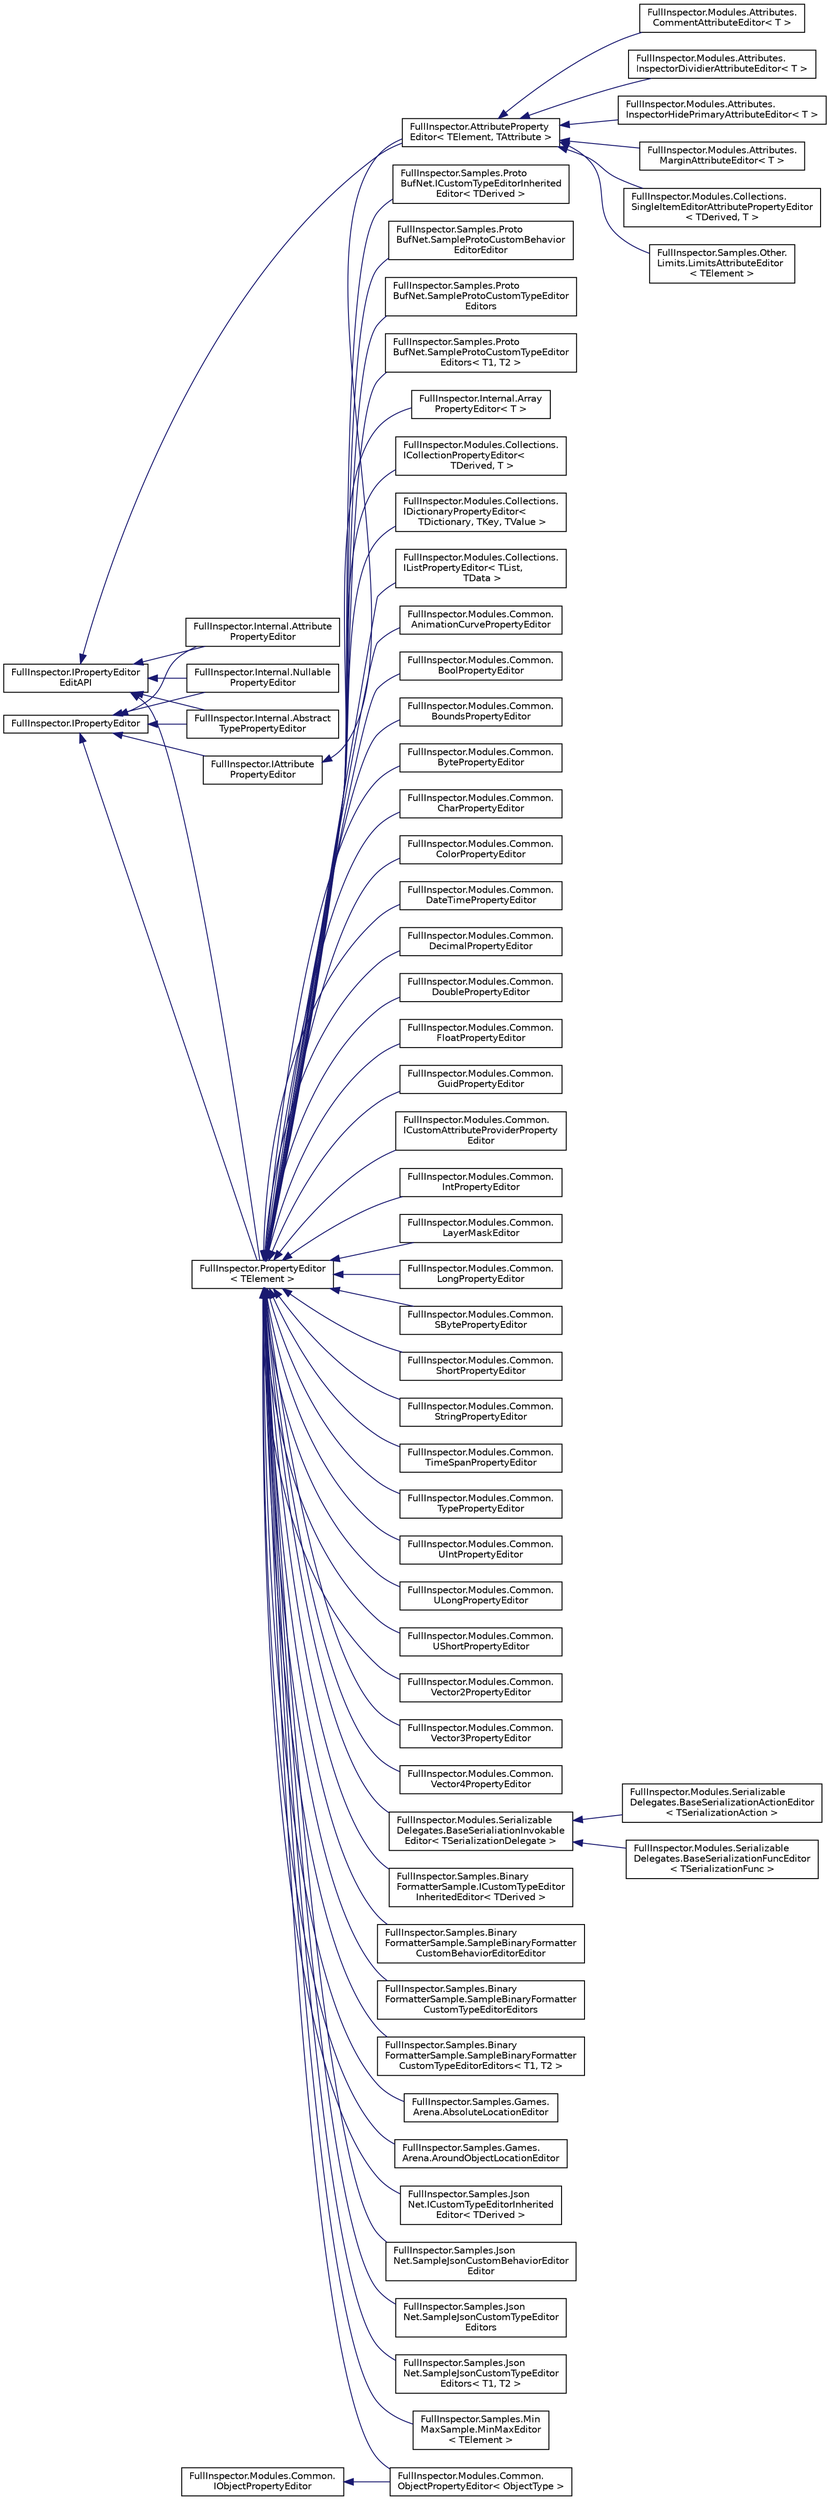 digraph "Graphical Class Hierarchy"
{
  edge [fontname="Helvetica",fontsize="10",labelfontname="Helvetica",labelfontsize="10"];
  node [fontname="Helvetica",fontsize="10",shape=record];
  rankdir="LR";
  Node1 [label="FullInspector.Modules.Common.\lIObjectPropertyEditor",height=0.2,width=0.4,color="black", fillcolor="white", style="filled",URL="$interface_full_inspector_1_1_modules_1_1_common_1_1_i_object_property_editor.html",tooltip="Used to remove the generic arguments from ObjectPropertyEditor so that it can be used as a &quot;banned&quot; a..."];
  Node1 -> Node2 [dir="back",color="midnightblue",fontsize="10",style="solid",fontname="Helvetica"];
  Node2 [label="FullInspector.Modules.Common.\lObjectPropertyEditor\< ObjectType \>",height=0.2,width=0.4,color="black", fillcolor="white", style="filled",URL="$class_full_inspector_1_1_modules_1_1_common_1_1_object_property_editor_3_01_object_type_01_4.html",tooltip="Provides an ObjectField for every type which derives from Object. "];
  Node3 [label="FullInspector.IPropertyEditor",height=0.2,width=0.4,color="black", fillcolor="white", style="filled",URL="$interface_full_inspector_1_1_i_property_editor.html",tooltip="Marks an object as a property editor. "];
  Node3 -> Node4 [dir="back",color="midnightblue",fontsize="10",style="solid",fontname="Helvetica"];
  Node4 [label="FullInspector.IAttribute\lPropertyEditor",height=0.2,width=0.4,color="black", fillcolor="white", style="filled",URL="$interface_full_inspector_1_1_i_attribute_property_editor.html",tooltip="An IAttributePropertyEditor is identical to an IPropertyEditor, except that it also contains an Attri..."];
  Node4 -> Node5 [dir="back",color="midnightblue",fontsize="10",style="solid",fontname="Helvetica"];
  Node5 [label="FullInspector.AttributeProperty\lEditor\< TElement, TAttribute \>",height=0.2,width=0.4,color="black", fillcolor="white", style="filled",URL="$class_full_inspector_1_1_attribute_property_editor_3_01_t_element_00_01_t_attribute_01_4.html",tooltip="A property editor is the core editing abstraction used within FI. This allows for overriding of the d..."];
  Node5 -> Node6 [dir="back",color="midnightblue",fontsize="10",style="solid",fontname="Helvetica"];
  Node6 [label="FullInspector.Modules.Attributes.\lCommentAttributeEditor\< T \>",height=0.2,width=0.4,color="black", fillcolor="white", style="filled",URL="$class_full_inspector_1_1_modules_1_1_attributes_1_1_comment_attribute_editor_3_01_t_01_4.html"];
  Node5 -> Node7 [dir="back",color="midnightblue",fontsize="10",style="solid",fontname="Helvetica"];
  Node7 [label="FullInspector.Modules.Attributes.\lInspectorDividierAttributeEditor\< T \>",height=0.2,width=0.4,color="black", fillcolor="white", style="filled",URL="$class_full_inspector_1_1_modules_1_1_attributes_1_1_inspector_dividier_attribute_editor_3_01_t_01_4.html"];
  Node5 -> Node8 [dir="back",color="midnightblue",fontsize="10",style="solid",fontname="Helvetica"];
  Node8 [label="FullInspector.Modules.Attributes.\lInspectorHidePrimaryAttributeEditor\< T \>",height=0.2,width=0.4,color="black", fillcolor="white", style="filled",URL="$class_full_inspector_1_1_modules_1_1_attributes_1_1_inspector_hide_primary_attribute_editor_3_01_t_01_4.html"];
  Node5 -> Node9 [dir="back",color="midnightblue",fontsize="10",style="solid",fontname="Helvetica"];
  Node9 [label="FullInspector.Modules.Attributes.\lMarginAttributeEditor\< T \>",height=0.2,width=0.4,color="black", fillcolor="white", style="filled",URL="$class_full_inspector_1_1_modules_1_1_attributes_1_1_margin_attribute_editor_3_01_t_01_4.html"];
  Node5 -> Node10 [dir="back",color="midnightblue",fontsize="10",style="solid",fontname="Helvetica"];
  Node10 [label="FullInspector.Modules.Collections.\lSingleItemEditorAttributePropertyEditor\l\< TDerived, T \>",height=0.2,width=0.4,color="black", fillcolor="white", style="filled",URL="$class_full_inspector_1_1_modules_1_1_collections_1_1_single_item_editor_attribute_property_editor_3_01_t_derived_00_01_t_01_4.html",tooltip="Provides a relatively simple editor for IList{T} types that only views one element at a time..."];
  Node5 -> Node11 [dir="back",color="midnightblue",fontsize="10",style="solid",fontname="Helvetica"];
  Node11 [label="FullInspector.Samples.Other.\lLimits.LimitsAttributeEditor\l\< TElement \>",height=0.2,width=0.4,color="black", fillcolor="white", style="filled",URL="$class_full_inspector_1_1_samples_1_1_other_1_1_limits_1_1_limits_attribute_editor_3_01_t_element_01_4.html"];
  Node3 -> Node12 [dir="back",color="midnightblue",fontsize="10",style="solid",fontname="Helvetica"];
  Node12 [label="FullInspector.Internal.Abstract\lTypePropertyEditor",height=0.2,width=0.4,color="black", fillcolor="white", style="filled",URL="$class_full_inspector_1_1_internal_1_1_abstract_type_property_editor.html",tooltip="Provides a property editor for types which cannot be instantiated directly and require the user to se..."];
  Node3 -> Node13 [dir="back",color="midnightblue",fontsize="10",style="solid",fontname="Helvetica"];
  Node13 [label="FullInspector.Internal.Attribute\lPropertyEditor",height=0.2,width=0.4,color="black", fillcolor="white", style="filled",URL="$class_full_inspector_1_1_internal_1_1_attribute_property_editor.html"];
  Node3 -> Node14 [dir="back",color="midnightblue",fontsize="10",style="solid",fontname="Helvetica"];
  Node14 [label="FullInspector.Internal.Nullable\lPropertyEditor",height=0.2,width=0.4,color="black", fillcolor="white", style="filled",URL="$class_full_inspector_1_1_internal_1_1_nullable_property_editor.html",tooltip="A property editor for nullable types. "];
  Node3 -> Node15 [dir="back",color="midnightblue",fontsize="10",style="solid",fontname="Helvetica"];
  Node15 [label="FullInspector.PropertyEditor\l\< TElement \>",height=0.2,width=0.4,color="black", fillcolor="white", style="filled",URL="$class_full_inspector_1_1_property_editor_3_01_t_element_01_4.html",tooltip="A property editor is the core editing abstraction used within FI. This allows for overriding of the d..."];
  Node15 -> Node16 [dir="back",color="midnightblue",fontsize="10",style="solid",fontname="Helvetica"];
  Node16 [label="FullInspector.Internal.Array\lPropertyEditor\< T \>",height=0.2,width=0.4,color="black", fillcolor="white", style="filled",URL="$class_full_inspector_1_1_internal_1_1_array_property_editor_3_01_t_01_4.html",tooltip="Provides a property editor for arrays, or a type T[]. "];
  Node15 -> Node17 [dir="back",color="midnightblue",fontsize="10",style="solid",fontname="Helvetica"];
  Node17 [label="FullInspector.Modules.Collections.\lICollectionPropertyEditor\<\l TDerived, T \>",height=0.2,width=0.4,color="black", fillcolor="white", style="filled",URL="$class_full_inspector_1_1_modules_1_1_collections_1_1_i_collection_property_editor_3_01_t_derived_00_01_t_01_4.html",tooltip="Provides a property editor for all types which derive from ICollection{T}. "];
  Node15 -> Node18 [dir="back",color="midnightblue",fontsize="10",style="solid",fontname="Helvetica"];
  Node18 [label="FullInspector.Modules.Collections.\lIDictionaryPropertyEditor\<\l TDictionary, TKey, TValue \>",height=0.2,width=0.4,color="black", fillcolor="white", style="filled",URL="$class_full_inspector_1_1_modules_1_1_collections_1_1_i_dictionary_property_editor_3_01_t_dictiondfb3f6edf397f452fa5df85b94d790a3.html",tooltip="The base dictionary property editor provides common code for editing dictionaries. To enable support for editing an IDictionary type, all one needs to do is extend this class with the appropriate type parameters filled in. "];
  Node15 -> Node19 [dir="back",color="midnightblue",fontsize="10",style="solid",fontname="Helvetica"];
  Node19 [label="FullInspector.Modules.Collections.\lIListPropertyEditor\< TList,\l TData \>",height=0.2,width=0.4,color="black", fillcolor="white", style="filled",URL="$class_full_inspector_1_1_modules_1_1_collections_1_1_i_list_property_editor_3_01_t_list_00_01_t_data_01_4.html",tooltip="Convenience class that wraps other IPropertyEditors and allows them to be List[T] to be edited as a r..."];
  Node15 -> Node20 [dir="back",color="midnightblue",fontsize="10",style="solid",fontname="Helvetica"];
  Node20 [label="FullInspector.Modules.Common.\lAnimationCurvePropertyEditor",height=0.2,width=0.4,color="black", fillcolor="white", style="filled",URL="$class_full_inspector_1_1_modules_1_1_common_1_1_animation_curve_property_editor.html"];
  Node15 -> Node21 [dir="back",color="midnightblue",fontsize="10",style="solid",fontname="Helvetica"];
  Node21 [label="FullInspector.Modules.Common.\lBoolPropertyEditor",height=0.2,width=0.4,color="black", fillcolor="white", style="filled",URL="$class_full_inspector_1_1_modules_1_1_common_1_1_bool_property_editor.html"];
  Node15 -> Node22 [dir="back",color="midnightblue",fontsize="10",style="solid",fontname="Helvetica"];
  Node22 [label="FullInspector.Modules.Common.\lBoundsPropertyEditor",height=0.2,width=0.4,color="black", fillcolor="white", style="filled",URL="$class_full_inspector_1_1_modules_1_1_common_1_1_bounds_property_editor.html"];
  Node15 -> Node23 [dir="back",color="midnightblue",fontsize="10",style="solid",fontname="Helvetica"];
  Node23 [label="FullInspector.Modules.Common.\lBytePropertyEditor",height=0.2,width=0.4,color="black", fillcolor="white", style="filled",URL="$class_full_inspector_1_1_modules_1_1_common_1_1_byte_property_editor.html"];
  Node15 -> Node24 [dir="back",color="midnightblue",fontsize="10",style="solid",fontname="Helvetica"];
  Node24 [label="FullInspector.Modules.Common.\lCharPropertyEditor",height=0.2,width=0.4,color="black", fillcolor="white", style="filled",URL="$class_full_inspector_1_1_modules_1_1_common_1_1_char_property_editor.html"];
  Node15 -> Node25 [dir="back",color="midnightblue",fontsize="10",style="solid",fontname="Helvetica"];
  Node25 [label="FullInspector.Modules.Common.\lColorPropertyEditor",height=0.2,width=0.4,color="black", fillcolor="white", style="filled",URL="$class_full_inspector_1_1_modules_1_1_common_1_1_color_property_editor.html"];
  Node15 -> Node26 [dir="back",color="midnightblue",fontsize="10",style="solid",fontname="Helvetica"];
  Node26 [label="FullInspector.Modules.Common.\lDateTimePropertyEditor",height=0.2,width=0.4,color="black", fillcolor="white", style="filled",URL="$class_full_inspector_1_1_modules_1_1_common_1_1_date_time_property_editor.html"];
  Node15 -> Node27 [dir="back",color="midnightblue",fontsize="10",style="solid",fontname="Helvetica"];
  Node27 [label="FullInspector.Modules.Common.\lDecimalPropertyEditor",height=0.2,width=0.4,color="black", fillcolor="white", style="filled",URL="$class_full_inspector_1_1_modules_1_1_common_1_1_decimal_property_editor.html"];
  Node15 -> Node28 [dir="back",color="midnightblue",fontsize="10",style="solid",fontname="Helvetica"];
  Node28 [label="FullInspector.Modules.Common.\lDoublePropertyEditor",height=0.2,width=0.4,color="black", fillcolor="white", style="filled",URL="$class_full_inspector_1_1_modules_1_1_common_1_1_double_property_editor.html"];
  Node15 -> Node29 [dir="back",color="midnightblue",fontsize="10",style="solid",fontname="Helvetica"];
  Node29 [label="FullInspector.Modules.Common.\lFloatPropertyEditor",height=0.2,width=0.4,color="black", fillcolor="white", style="filled",URL="$class_full_inspector_1_1_modules_1_1_common_1_1_float_property_editor.html"];
  Node15 -> Node30 [dir="back",color="midnightblue",fontsize="10",style="solid",fontname="Helvetica"];
  Node30 [label="FullInspector.Modules.Common.\lGuidPropertyEditor",height=0.2,width=0.4,color="black", fillcolor="white", style="filled",URL="$class_full_inspector_1_1_modules_1_1_common_1_1_guid_property_editor.html"];
  Node15 -> Node31 [dir="back",color="midnightblue",fontsize="10",style="solid",fontname="Helvetica"];
  Node31 [label="FullInspector.Modules.Common.\lICustomAttributeProviderProperty\lEditor",height=0.2,width=0.4,color="black", fillcolor="white", style="filled",URL="$class_full_inspector_1_1_modules_1_1_common_1_1_i_custom_attribute_provider_property_editor.html"];
  Node15 -> Node32 [dir="back",color="midnightblue",fontsize="10",style="solid",fontname="Helvetica"];
  Node32 [label="FullInspector.Modules.Common.\lIntPropertyEditor",height=0.2,width=0.4,color="black", fillcolor="white", style="filled",URL="$class_full_inspector_1_1_modules_1_1_common_1_1_int_property_editor.html"];
  Node15 -> Node33 [dir="back",color="midnightblue",fontsize="10",style="solid",fontname="Helvetica"];
  Node33 [label="FullInspector.Modules.Common.\lLayerMaskEditor",height=0.2,width=0.4,color="black", fillcolor="white", style="filled",URL="$class_full_inspector_1_1_modules_1_1_common_1_1_layer_mask_editor.html",tooltip="The LayerMaskEditor has a fair amount of code because EditorGUI.LayerField shows a layer editor that ..."];
  Node15 -> Node34 [dir="back",color="midnightblue",fontsize="10",style="solid",fontname="Helvetica"];
  Node34 [label="FullInspector.Modules.Common.\lLongPropertyEditor",height=0.2,width=0.4,color="black", fillcolor="white", style="filled",URL="$class_full_inspector_1_1_modules_1_1_common_1_1_long_property_editor.html"];
  Node15 -> Node2 [dir="back",color="midnightblue",fontsize="10",style="solid",fontname="Helvetica"];
  Node15 -> Node35 [dir="back",color="midnightblue",fontsize="10",style="solid",fontname="Helvetica"];
  Node35 [label="FullInspector.Modules.Common.\lSBytePropertyEditor",height=0.2,width=0.4,color="black", fillcolor="white", style="filled",URL="$class_full_inspector_1_1_modules_1_1_common_1_1_s_byte_property_editor.html"];
  Node15 -> Node36 [dir="back",color="midnightblue",fontsize="10",style="solid",fontname="Helvetica"];
  Node36 [label="FullInspector.Modules.Common.\lShortPropertyEditor",height=0.2,width=0.4,color="black", fillcolor="white", style="filled",URL="$class_full_inspector_1_1_modules_1_1_common_1_1_short_property_editor.html"];
  Node15 -> Node37 [dir="back",color="midnightblue",fontsize="10",style="solid",fontname="Helvetica"];
  Node37 [label="FullInspector.Modules.Common.\lStringPropertyEditor",height=0.2,width=0.4,color="black", fillcolor="white", style="filled",URL="$class_full_inspector_1_1_modules_1_1_common_1_1_string_property_editor.html"];
  Node15 -> Node38 [dir="back",color="midnightblue",fontsize="10",style="solid",fontname="Helvetica"];
  Node38 [label="FullInspector.Modules.Common.\lTimeSpanPropertyEditor",height=0.2,width=0.4,color="black", fillcolor="white", style="filled",URL="$class_full_inspector_1_1_modules_1_1_common_1_1_time_span_property_editor.html"];
  Node15 -> Node39 [dir="back",color="midnightblue",fontsize="10",style="solid",fontname="Helvetica"];
  Node39 [label="FullInspector.Modules.Common.\lTypePropertyEditor",height=0.2,width=0.4,color="black", fillcolor="white", style="filled",URL="$class_full_inspector_1_1_modules_1_1_common_1_1_type_property_editor.html"];
  Node15 -> Node40 [dir="back",color="midnightblue",fontsize="10",style="solid",fontname="Helvetica"];
  Node40 [label="FullInspector.Modules.Common.\lUIntPropertyEditor",height=0.2,width=0.4,color="black", fillcolor="white", style="filled",URL="$class_full_inspector_1_1_modules_1_1_common_1_1_u_int_property_editor.html"];
  Node15 -> Node41 [dir="back",color="midnightblue",fontsize="10",style="solid",fontname="Helvetica"];
  Node41 [label="FullInspector.Modules.Common.\lULongPropertyEditor",height=0.2,width=0.4,color="black", fillcolor="white", style="filled",URL="$class_full_inspector_1_1_modules_1_1_common_1_1_u_long_property_editor.html"];
  Node15 -> Node42 [dir="back",color="midnightblue",fontsize="10",style="solid",fontname="Helvetica"];
  Node42 [label="FullInspector.Modules.Common.\lUShortPropertyEditor",height=0.2,width=0.4,color="black", fillcolor="white", style="filled",URL="$class_full_inspector_1_1_modules_1_1_common_1_1_u_short_property_editor.html"];
  Node15 -> Node43 [dir="back",color="midnightblue",fontsize="10",style="solid",fontname="Helvetica"];
  Node43 [label="FullInspector.Modules.Common.\lVector2PropertyEditor",height=0.2,width=0.4,color="black", fillcolor="white", style="filled",URL="$class_full_inspector_1_1_modules_1_1_common_1_1_vector2_property_editor.html"];
  Node15 -> Node44 [dir="back",color="midnightblue",fontsize="10",style="solid",fontname="Helvetica"];
  Node44 [label="FullInspector.Modules.Common.\lVector3PropertyEditor",height=0.2,width=0.4,color="black", fillcolor="white", style="filled",URL="$class_full_inspector_1_1_modules_1_1_common_1_1_vector3_property_editor.html"];
  Node15 -> Node45 [dir="back",color="midnightblue",fontsize="10",style="solid",fontname="Helvetica"];
  Node45 [label="FullInspector.Modules.Common.\lVector4PropertyEditor",height=0.2,width=0.4,color="black", fillcolor="white", style="filled",URL="$class_full_inspector_1_1_modules_1_1_common_1_1_vector4_property_editor.html"];
  Node15 -> Node46 [dir="back",color="midnightblue",fontsize="10",style="solid",fontname="Helvetica"];
  Node46 [label="FullInspector.Modules.Serializable\lDelegates.BaseSerialiationInvokable\lEditor\< TSerializationDelegate \>",height=0.2,width=0.4,color="black", fillcolor="white", style="filled",URL="$class_full_inspector_1_1_modules_1_1_serializable_delegates_1_1_base_serialiation_invokable_editb786580474badf0c11c2f884c6873995.html"];
  Node46 -> Node47 [dir="back",color="midnightblue",fontsize="10",style="solid",fontname="Helvetica"];
  Node47 [label="FullInspector.Modules.Serializable\lDelegates.BaseSerializationActionEditor\l\< TSerializationAction \>",height=0.2,width=0.4,color="black", fillcolor="white", style="filled",URL="$class_full_inspector_1_1_modules_1_1_serializable_delegates_1_1_base_serialization_action_editor503c92bf5d44766977bbc6a39ef2e268.html"];
  Node46 -> Node48 [dir="back",color="midnightblue",fontsize="10",style="solid",fontname="Helvetica"];
  Node48 [label="FullInspector.Modules.Serializable\lDelegates.BaseSerializationFuncEditor\l\< TSerializationFunc \>",height=0.2,width=0.4,color="black", fillcolor="white", style="filled",URL="$class_full_inspector_1_1_modules_1_1_serializable_delegates_1_1_base_serialization_func_editor_3_01_t_serialization_func_01_4.html"];
  Node15 -> Node49 [dir="back",color="midnightblue",fontsize="10",style="solid",fontname="Helvetica"];
  Node49 [label="FullInspector.Samples.Binary\lFormatterSample.ICustomTypeEditor\lInheritedEditor\< TDerived \>",height=0.2,width=0.4,color="black", fillcolor="white", style="filled",URL="$class_full_inspector_1_1_samples_1_1_binary_formatter_sample_1_1_i_custom_type_editor_inherited_editor_3_01_t_derived_01_4.html"];
  Node15 -> Node50 [dir="back",color="midnightblue",fontsize="10",style="solid",fontname="Helvetica"];
  Node50 [label="FullInspector.Samples.Binary\lFormatterSample.SampleBinaryFormatter\lCustomBehaviorEditorEditor",height=0.2,width=0.4,color="black", fillcolor="white", style="filled",URL="$class_full_inspector_1_1_samples_1_1_binary_formatter_sample_1_1_sample_binary_formatter_custom_behavior_editor_editor.html"];
  Node15 -> Node51 [dir="back",color="midnightblue",fontsize="10",style="solid",fontname="Helvetica"];
  Node51 [label="FullInspector.Samples.Binary\lFormatterSample.SampleBinaryFormatter\lCustomTypeEditorEditors",height=0.2,width=0.4,color="black", fillcolor="white", style="filled",URL="$class_full_inspector_1_1_samples_1_1_binary_formatter_sample_1_1_sample_binary_formatter_custom_type_editor_editors.html"];
  Node15 -> Node52 [dir="back",color="midnightblue",fontsize="10",style="solid",fontname="Helvetica"];
  Node52 [label="FullInspector.Samples.Binary\lFormatterSample.SampleBinaryFormatter\lCustomTypeEditorEditors\< T1, T2 \>",height=0.2,width=0.4,color="black", fillcolor="white", style="filled",URL="$class_full_inspector_1_1_samples_1_1_binary_formatter_sample_1_1_sample_binary_formatter_custom_f4efd4bf4f8ed492bf0c6a3086818f13.html"];
  Node15 -> Node53 [dir="back",color="midnightblue",fontsize="10",style="solid",fontname="Helvetica"];
  Node53 [label="FullInspector.Samples.Games.\lArena.AbsoluteLocationEditor",height=0.2,width=0.4,color="black", fillcolor="white", style="filled",URL="$class_full_inspector_1_1_samples_1_1_games_1_1_arena_1_1_absolute_location_editor.html"];
  Node15 -> Node54 [dir="back",color="midnightblue",fontsize="10",style="solid",fontname="Helvetica"];
  Node54 [label="FullInspector.Samples.Games.\lArena.AroundObjectLocationEditor",height=0.2,width=0.4,color="black", fillcolor="white", style="filled",URL="$class_full_inspector_1_1_samples_1_1_games_1_1_arena_1_1_around_object_location_editor.html"];
  Node15 -> Node55 [dir="back",color="midnightblue",fontsize="10",style="solid",fontname="Helvetica"];
  Node55 [label="FullInspector.Samples.Json\lNet.ICustomTypeEditorInherited\lEditor\< TDerived \>",height=0.2,width=0.4,color="black", fillcolor="white", style="filled",URL="$class_full_inspector_1_1_samples_1_1_json_net_1_1_i_custom_type_editor_inherited_editor_3_01_t_derived_01_4.html"];
  Node15 -> Node56 [dir="back",color="midnightblue",fontsize="10",style="solid",fontname="Helvetica"];
  Node56 [label="FullInspector.Samples.Json\lNet.SampleJsonCustomBehaviorEditor\lEditor",height=0.2,width=0.4,color="black", fillcolor="white", style="filled",URL="$class_full_inspector_1_1_samples_1_1_json_net_1_1_sample_json_custom_behavior_editor_editor.html"];
  Node15 -> Node57 [dir="back",color="midnightblue",fontsize="10",style="solid",fontname="Helvetica"];
  Node57 [label="FullInspector.Samples.Json\lNet.SampleJsonCustomTypeEditor\lEditors",height=0.2,width=0.4,color="black", fillcolor="white", style="filled",URL="$class_full_inspector_1_1_samples_1_1_json_net_1_1_sample_json_custom_type_editor_editors.html"];
  Node15 -> Node58 [dir="back",color="midnightblue",fontsize="10",style="solid",fontname="Helvetica"];
  Node58 [label="FullInspector.Samples.Json\lNet.SampleJsonCustomTypeEditor\lEditors\< T1, T2 \>",height=0.2,width=0.4,color="black", fillcolor="white", style="filled",URL="$class_full_inspector_1_1_samples_1_1_json_net_1_1_sample_json_custom_type_editor_editors_3_01_t1_00_01_t2_01_4.html"];
  Node15 -> Node59 [dir="back",color="midnightblue",fontsize="10",style="solid",fontname="Helvetica"];
  Node59 [label="FullInspector.Samples.Min\lMaxSample.MinMaxEditor\l\< TElement \>",height=0.2,width=0.4,color="black", fillcolor="white", style="filled",URL="$class_full_inspector_1_1_samples_1_1_min_max_sample_1_1_min_max_editor_3_01_t_element_01_4.html"];
  Node15 -> Node60 [dir="back",color="midnightblue",fontsize="10",style="solid",fontname="Helvetica"];
  Node60 [label="FullInspector.Samples.Proto\lBufNet.ICustomTypeEditorInherited\lEditor\< TDerived \>",height=0.2,width=0.4,color="black", fillcolor="white", style="filled",URL="$class_full_inspector_1_1_samples_1_1_proto_buf_net_1_1_i_custom_type_editor_inherited_editor_3_01_t_derived_01_4.html"];
  Node15 -> Node61 [dir="back",color="midnightblue",fontsize="10",style="solid",fontname="Helvetica"];
  Node61 [label="FullInspector.Samples.Proto\lBufNet.SampleProtoCustomBehavior\lEditorEditor",height=0.2,width=0.4,color="black", fillcolor="white", style="filled",URL="$class_full_inspector_1_1_samples_1_1_proto_buf_net_1_1_sample_proto_custom_behavior_editor_editor.html"];
  Node15 -> Node62 [dir="back",color="midnightblue",fontsize="10",style="solid",fontname="Helvetica"];
  Node62 [label="FullInspector.Samples.Proto\lBufNet.SampleProtoCustomTypeEditor\lEditors",height=0.2,width=0.4,color="black", fillcolor="white", style="filled",URL="$class_full_inspector_1_1_samples_1_1_proto_buf_net_1_1_sample_proto_custom_type_editor_editors.html"];
  Node15 -> Node63 [dir="back",color="midnightblue",fontsize="10",style="solid",fontname="Helvetica"];
  Node63 [label="FullInspector.Samples.Proto\lBufNet.SampleProtoCustomTypeEditor\lEditors\< T1, T2 \>",height=0.2,width=0.4,color="black", fillcolor="white", style="filled",URL="$class_full_inspector_1_1_samples_1_1_proto_buf_net_1_1_sample_proto_custom_type_editor_editors_3_01_t1_00_01_t2_01_4.html"];
  Node64 [label="FullInspector.IPropertyEditor\lEditAPI",height=0.2,width=0.4,color="black", fillcolor="white", style="filled",URL="$interface_full_inspector_1_1_i_property_editor_edit_a_p_i.html",tooltip="This is the core editing API that property editors use. We split the editing API and the IPropertyEdi..."];
  Node64 -> Node5 [dir="back",color="midnightblue",fontsize="10",style="solid",fontname="Helvetica"];
  Node64 -> Node12 [dir="back",color="midnightblue",fontsize="10",style="solid",fontname="Helvetica"];
  Node64 -> Node13 [dir="back",color="midnightblue",fontsize="10",style="solid",fontname="Helvetica"];
  Node64 -> Node14 [dir="back",color="midnightblue",fontsize="10",style="solid",fontname="Helvetica"];
  Node64 -> Node15 [dir="back",color="midnightblue",fontsize="10",style="solid",fontname="Helvetica"];
}
